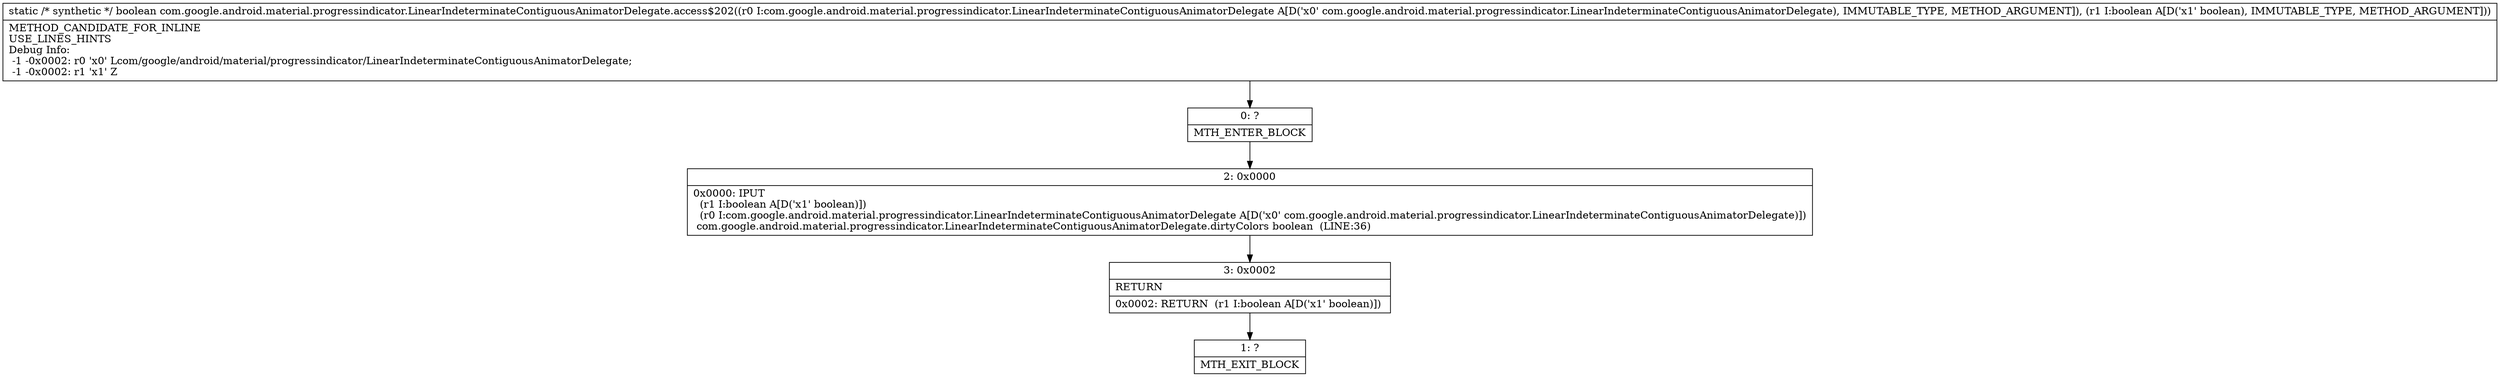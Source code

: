 digraph "CFG forcom.google.android.material.progressindicator.LinearIndeterminateContiguousAnimatorDelegate.access$202(Lcom\/google\/android\/material\/progressindicator\/LinearIndeterminateContiguousAnimatorDelegate;Z)Z" {
Node_0 [shape=record,label="{0\:\ ?|MTH_ENTER_BLOCK\l}"];
Node_2 [shape=record,label="{2\:\ 0x0000|0x0000: IPUT  \l  (r1 I:boolean A[D('x1' boolean)])\l  (r0 I:com.google.android.material.progressindicator.LinearIndeterminateContiguousAnimatorDelegate A[D('x0' com.google.android.material.progressindicator.LinearIndeterminateContiguousAnimatorDelegate)])\l com.google.android.material.progressindicator.LinearIndeterminateContiguousAnimatorDelegate.dirtyColors boolean  (LINE:36)\l}"];
Node_3 [shape=record,label="{3\:\ 0x0002|RETURN\l|0x0002: RETURN  (r1 I:boolean A[D('x1' boolean)]) \l}"];
Node_1 [shape=record,label="{1\:\ ?|MTH_EXIT_BLOCK\l}"];
MethodNode[shape=record,label="{static \/* synthetic *\/ boolean com.google.android.material.progressindicator.LinearIndeterminateContiguousAnimatorDelegate.access$202((r0 I:com.google.android.material.progressindicator.LinearIndeterminateContiguousAnimatorDelegate A[D('x0' com.google.android.material.progressindicator.LinearIndeterminateContiguousAnimatorDelegate), IMMUTABLE_TYPE, METHOD_ARGUMENT]), (r1 I:boolean A[D('x1' boolean), IMMUTABLE_TYPE, METHOD_ARGUMENT]))  | METHOD_CANDIDATE_FOR_INLINE\lUSE_LINES_HINTS\lDebug Info:\l  \-1 \-0x0002: r0 'x0' Lcom\/google\/android\/material\/progressindicator\/LinearIndeterminateContiguousAnimatorDelegate;\l  \-1 \-0x0002: r1 'x1' Z\l}"];
MethodNode -> Node_0;Node_0 -> Node_2;
Node_2 -> Node_3;
Node_3 -> Node_1;
}

